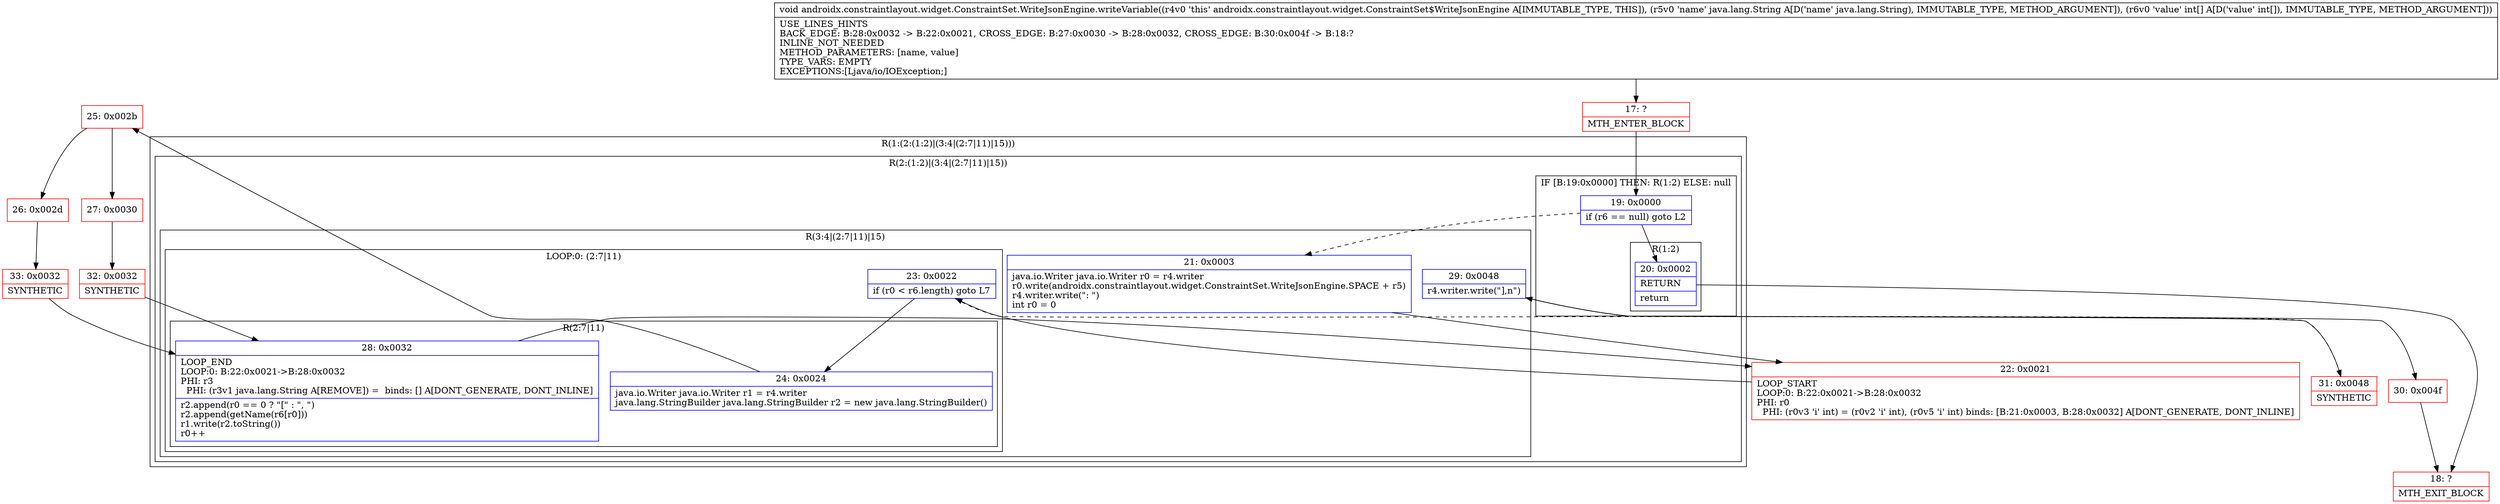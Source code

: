 digraph "CFG forandroidx.constraintlayout.widget.ConstraintSet.WriteJsonEngine.writeVariable(Ljava\/lang\/String;[I)V" {
subgraph cluster_Region_1006935305 {
label = "R(1:(2:(1:2)|(3:4|(2:7|11)|15)))";
node [shape=record,color=blue];
subgraph cluster_Region_926631088 {
label = "R(2:(1:2)|(3:4|(2:7|11)|15))";
node [shape=record,color=blue];
subgraph cluster_IfRegion_1404356144 {
label = "IF [B:19:0x0000] THEN: R(1:2) ELSE: null";
node [shape=record,color=blue];
Node_19 [shape=record,label="{19\:\ 0x0000|if (r6 == null) goto L2\l}"];
subgraph cluster_Region_283173879 {
label = "R(1:2)";
node [shape=record,color=blue];
Node_20 [shape=record,label="{20\:\ 0x0002|RETURN\l|return\l}"];
}
}
subgraph cluster_Region_184462561 {
label = "R(3:4|(2:7|11)|15)";
node [shape=record,color=blue];
Node_21 [shape=record,label="{21\:\ 0x0003|java.io.Writer java.io.Writer r0 = r4.writer\lr0.write(androidx.constraintlayout.widget.ConstraintSet.WriteJsonEngine.SPACE + r5)\lr4.writer.write(\": \")\lint r0 = 0\l}"];
subgraph cluster_LoopRegion_1710740804 {
label = "LOOP:0: (2:7|11)";
node [shape=record,color=blue];
Node_23 [shape=record,label="{23\:\ 0x0022|if (r0 \< r6.length) goto L7\l}"];
subgraph cluster_Region_1297374958 {
label = "R(2:7|11)";
node [shape=record,color=blue];
Node_24 [shape=record,label="{24\:\ 0x0024|java.io.Writer java.io.Writer r1 = r4.writer\ljava.lang.StringBuilder java.lang.StringBuilder r2 = new java.lang.StringBuilder()\l}"];
Node_28 [shape=record,label="{28\:\ 0x0032|LOOP_END\lLOOP:0: B:22:0x0021\-\>B:28:0x0032\lPHI: r3 \l  PHI: (r3v1 java.lang.String A[REMOVE]) =  binds: [] A[DONT_GENERATE, DONT_INLINE]\l|r2.append(r0 == 0 ? \"[\" : \", \")\lr2.append(getName(r6[r0]))\lr1.write(r2.toString())\lr0++\l}"];
}
}
Node_29 [shape=record,label="{29\:\ 0x0048|r4.writer.write(\"],n\")\l}"];
}
}
}
Node_17 [shape=record,color=red,label="{17\:\ ?|MTH_ENTER_BLOCK\l}"];
Node_18 [shape=record,color=red,label="{18\:\ ?|MTH_EXIT_BLOCK\l}"];
Node_22 [shape=record,color=red,label="{22\:\ 0x0021|LOOP_START\lLOOP:0: B:22:0x0021\-\>B:28:0x0032\lPHI: r0 \l  PHI: (r0v3 'i' int) = (r0v2 'i' int), (r0v5 'i' int) binds: [B:21:0x0003, B:28:0x0032] A[DONT_GENERATE, DONT_INLINE]\l}"];
Node_25 [shape=record,color=red,label="{25\:\ 0x002b}"];
Node_26 [shape=record,color=red,label="{26\:\ 0x002d}"];
Node_33 [shape=record,color=red,label="{33\:\ 0x0032|SYNTHETIC\l}"];
Node_27 [shape=record,color=red,label="{27\:\ 0x0030}"];
Node_32 [shape=record,color=red,label="{32\:\ 0x0032|SYNTHETIC\l}"];
Node_31 [shape=record,color=red,label="{31\:\ 0x0048|SYNTHETIC\l}"];
Node_30 [shape=record,color=red,label="{30\:\ 0x004f}"];
MethodNode[shape=record,label="{void androidx.constraintlayout.widget.ConstraintSet.WriteJsonEngine.writeVariable((r4v0 'this' androidx.constraintlayout.widget.ConstraintSet$WriteJsonEngine A[IMMUTABLE_TYPE, THIS]), (r5v0 'name' java.lang.String A[D('name' java.lang.String), IMMUTABLE_TYPE, METHOD_ARGUMENT]), (r6v0 'value' int[] A[D('value' int[]), IMMUTABLE_TYPE, METHOD_ARGUMENT]))  | USE_LINES_HINTS\lBACK_EDGE: B:28:0x0032 \-\> B:22:0x0021, CROSS_EDGE: B:27:0x0030 \-\> B:28:0x0032, CROSS_EDGE: B:30:0x004f \-\> B:18:?\lINLINE_NOT_NEEDED\lMETHOD_PARAMETERS: [name, value]\lTYPE_VARS: EMPTY\lEXCEPTIONS:[Ljava\/io\/IOException;]\l}"];
MethodNode -> Node_17;Node_19 -> Node_20;
Node_19 -> Node_21[style=dashed];
Node_20 -> Node_18;
Node_21 -> Node_22;
Node_23 -> Node_24;
Node_23 -> Node_31[style=dashed];
Node_24 -> Node_25;
Node_28 -> Node_22;
Node_29 -> Node_30;
Node_17 -> Node_19;
Node_22 -> Node_23;
Node_25 -> Node_26;
Node_25 -> Node_27;
Node_26 -> Node_33;
Node_33 -> Node_28;
Node_27 -> Node_32;
Node_32 -> Node_28;
Node_31 -> Node_29;
Node_30 -> Node_18;
}

